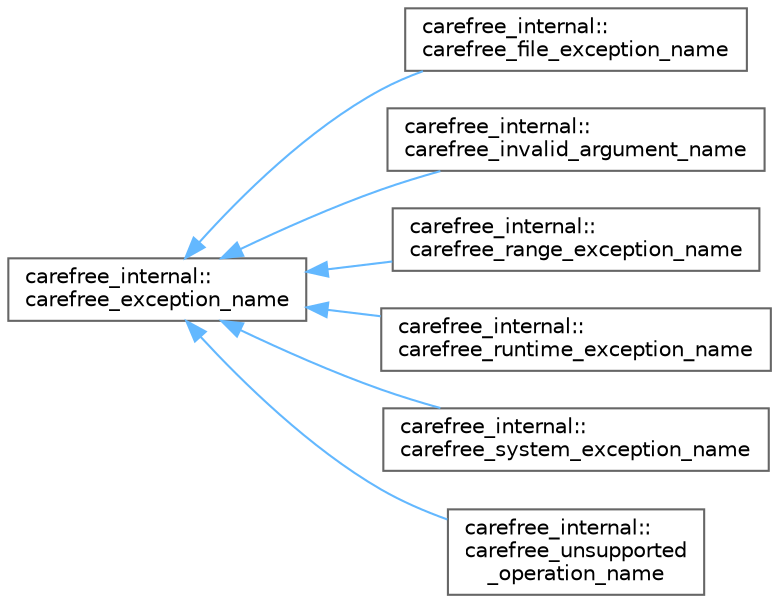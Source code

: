 digraph "类继承关系图"
{
 // LATEX_PDF_SIZE
  bgcolor="transparent";
  edge [fontname=Helvetica,fontsize=10,labelfontname=Helvetica,labelfontsize=10];
  node [fontname=Helvetica,fontsize=10,shape=box,height=0.2,width=0.4];
  rankdir="LR";
  Node0 [id="Node000000",label="carefree_internal::\lcarefree_exception_name",height=0.2,width=0.4,color="grey40", fillcolor="white", style="filled",URL="$structcarefree__internal_1_1carefree__exception__name.html",tooltip=" "];
  Node0 -> Node1 [id="edge1_Node000000_Node000001",dir="back",color="steelblue1",style="solid",tooltip=" "];
  Node1 [id="Node000001",label="carefree_internal::\lcarefree_file_exception_name",height=0.2,width=0.4,color="grey40", fillcolor="white", style="filled",URL="$structcarefree__internal_1_1carefree__file__exception__name.html",tooltip=" "];
  Node0 -> Node2 [id="edge2_Node000000_Node000002",dir="back",color="steelblue1",style="solid",tooltip=" "];
  Node2 [id="Node000002",label="carefree_internal::\lcarefree_invalid_argument_name",height=0.2,width=0.4,color="grey40", fillcolor="white", style="filled",URL="$structcarefree__internal_1_1carefree__invalid__argument__name.html",tooltip=" "];
  Node0 -> Node3 [id="edge3_Node000000_Node000003",dir="back",color="steelblue1",style="solid",tooltip=" "];
  Node3 [id="Node000003",label="carefree_internal::\lcarefree_range_exception_name",height=0.2,width=0.4,color="grey40", fillcolor="white", style="filled",URL="$structcarefree__internal_1_1carefree__range__exception__name.html",tooltip=" "];
  Node0 -> Node4 [id="edge4_Node000000_Node000004",dir="back",color="steelblue1",style="solid",tooltip=" "];
  Node4 [id="Node000004",label="carefree_internal::\lcarefree_runtime_exception_name",height=0.2,width=0.4,color="grey40", fillcolor="white", style="filled",URL="$structcarefree__internal_1_1carefree__runtime__exception__name.html",tooltip=" "];
  Node0 -> Node5 [id="edge5_Node000000_Node000005",dir="back",color="steelblue1",style="solid",tooltip=" "];
  Node5 [id="Node000005",label="carefree_internal::\lcarefree_system_exception_name",height=0.2,width=0.4,color="grey40", fillcolor="white", style="filled",URL="$structcarefree__internal_1_1carefree__system__exception__name.html",tooltip=" "];
  Node0 -> Node6 [id="edge6_Node000000_Node000006",dir="back",color="steelblue1",style="solid",tooltip=" "];
  Node6 [id="Node000006",label="carefree_internal::\lcarefree_unsupported\l_operation_name",height=0.2,width=0.4,color="grey40", fillcolor="white", style="filled",URL="$structcarefree__internal_1_1carefree__unsupported__operation__name.html",tooltip=" "];
}
